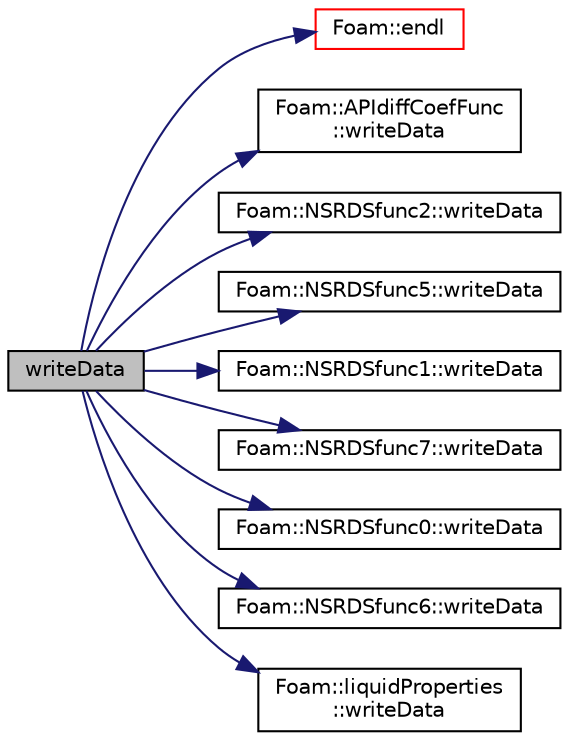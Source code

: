 digraph "writeData"
{
  bgcolor="transparent";
  edge [fontname="Helvetica",fontsize="10",labelfontname="Helvetica",labelfontsize="10"];
  node [fontname="Helvetica",fontsize="10",shape=record];
  rankdir="LR";
  Node1 [label="writeData",height=0.2,width=0.4,color="black", fillcolor="grey75", style="filled", fontcolor="black"];
  Node1 -> Node2 [color="midnightblue",fontsize="10",style="solid",fontname="Helvetica"];
  Node2 [label="Foam::endl",height=0.2,width=0.4,color="red",URL="$a10758.html#a2db8fe02a0d3909e9351bb4275b23ce4",tooltip="Add newline and flush stream. "];
  Node1 -> Node3 [color="midnightblue",fontsize="10",style="solid",fontname="Helvetica"];
  Node3 [label="Foam::APIdiffCoefFunc\l::writeData",height=0.2,width=0.4,color="black",URL="$a00064.html#a3f337a79b0eea9e1a8a6381894c6cdf9",tooltip="Write the function coefficients. "];
  Node1 -> Node4 [color="midnightblue",fontsize="10",style="solid",fontname="Helvetica"];
  Node4 [label="Foam::NSRDSfunc2::writeData",height=0.2,width=0.4,color="black",URL="$a01671.html#a3f337a79b0eea9e1a8a6381894c6cdf9",tooltip="Write the function coefficients. "];
  Node1 -> Node5 [color="midnightblue",fontsize="10",style="solid",fontname="Helvetica"];
  Node5 [label="Foam::NSRDSfunc5::writeData",height=0.2,width=0.4,color="black",URL="$a01674.html#a3f337a79b0eea9e1a8a6381894c6cdf9",tooltip="Write the function coefficients. "];
  Node1 -> Node6 [color="midnightblue",fontsize="10",style="solid",fontname="Helvetica"];
  Node6 [label="Foam::NSRDSfunc1::writeData",height=0.2,width=0.4,color="black",URL="$a01669.html#a3f337a79b0eea9e1a8a6381894c6cdf9",tooltip="Write the function coefficients. "];
  Node1 -> Node7 [color="midnightblue",fontsize="10",style="solid",fontname="Helvetica"];
  Node7 [label="Foam::NSRDSfunc7::writeData",height=0.2,width=0.4,color="black",URL="$a01676.html#a3f337a79b0eea9e1a8a6381894c6cdf9",tooltip="Write the function coefficients. "];
  Node1 -> Node8 [color="midnightblue",fontsize="10",style="solid",fontname="Helvetica"];
  Node8 [label="Foam::NSRDSfunc0::writeData",height=0.2,width=0.4,color="black",URL="$a01668.html#a3f337a79b0eea9e1a8a6381894c6cdf9",tooltip="Write the function coefficients. "];
  Node1 -> Node9 [color="midnightblue",fontsize="10",style="solid",fontname="Helvetica"];
  Node9 [label="Foam::NSRDSfunc6::writeData",height=0.2,width=0.4,color="black",URL="$a01675.html#a3f337a79b0eea9e1a8a6381894c6cdf9",tooltip="Write the function coefficients. "];
  Node1 -> Node10 [color="midnightblue",fontsize="10",style="solid",fontname="Helvetica"];
  Node10 [label="Foam::liquidProperties\l::writeData",height=0.2,width=0.4,color="black",URL="$a01362.html#a3f337a79b0eea9e1a8a6381894c6cdf9",tooltip="Write the function coefficients. "];
}
